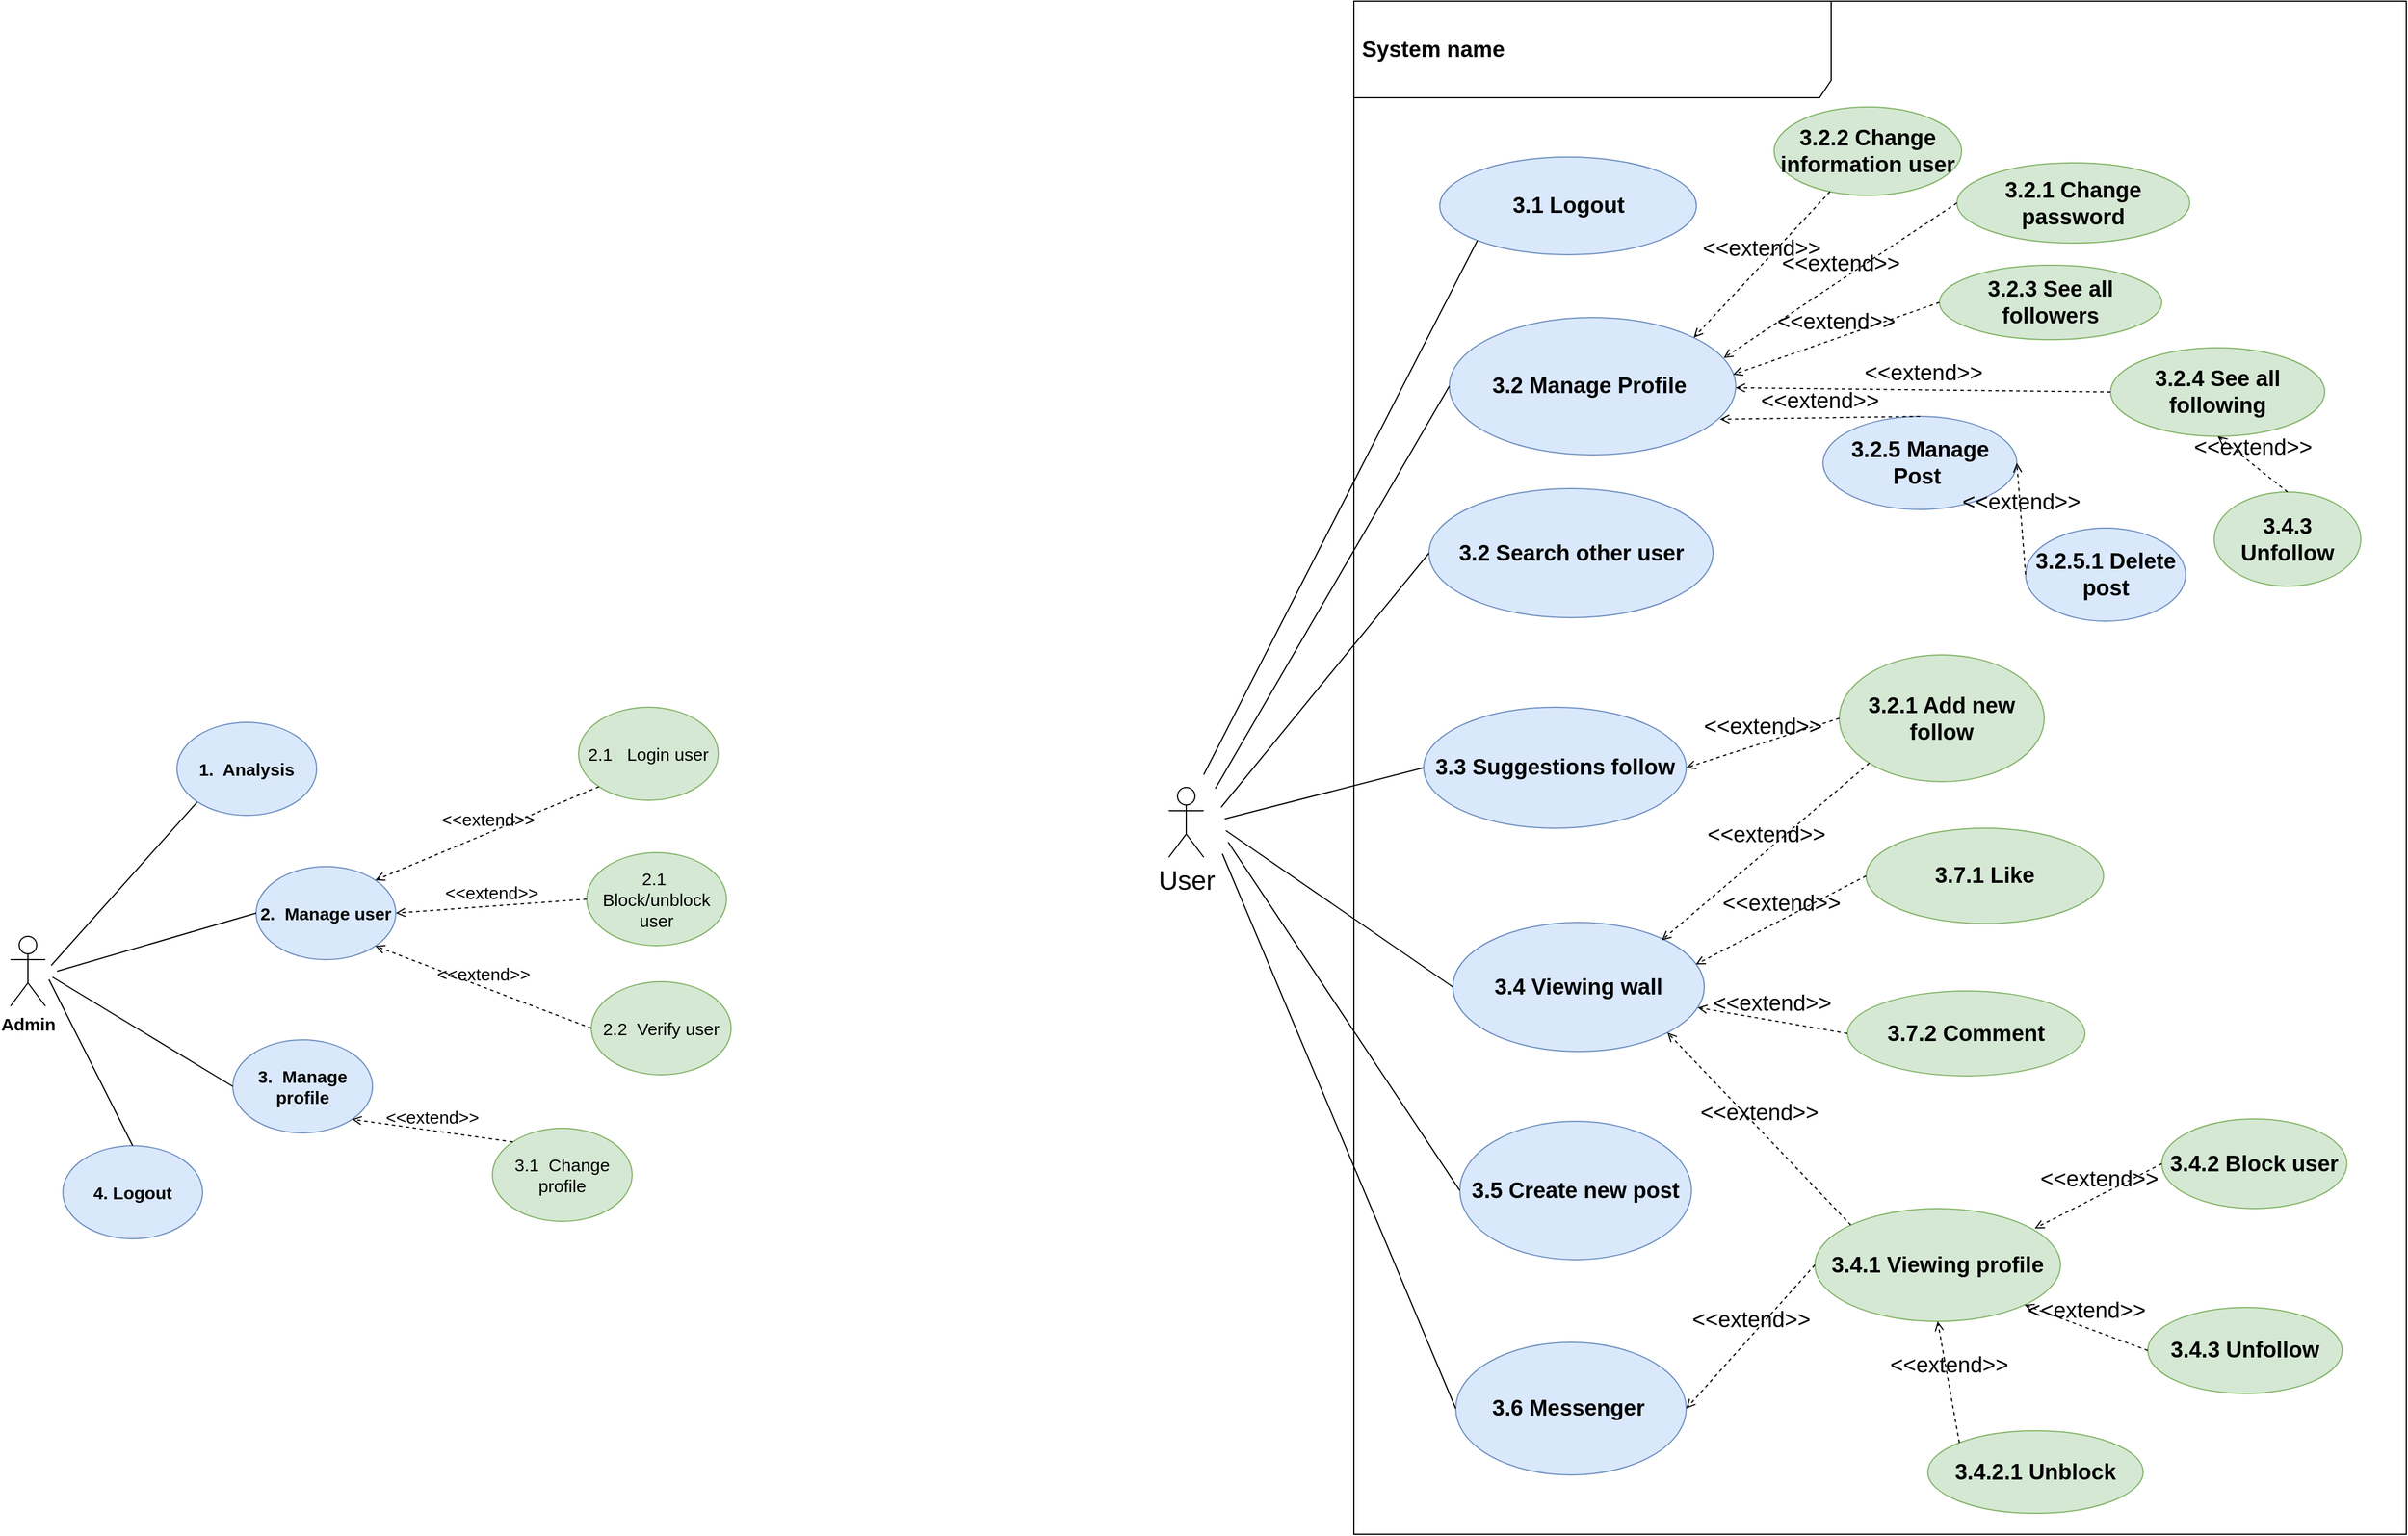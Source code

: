 <mxfile>
    <diagram id="n9lYHRW8GsoqBtt6Vcze" name="Page-1">
        <mxGraphModel dx="3223" dy="2147" grid="0" gridSize="10" guides="1" tooltips="1" connect="1" arrows="1" fold="1" page="1" pageScale="1" pageWidth="827" pageHeight="583" math="0" shadow="0">
            <root>
                <mxCell id="0"/>
                <mxCell id="1" parent="0"/>
                <mxCell id="67" value="&lt;b&gt;Admin&lt;/b&gt;" style="shape=umlActor;verticalLabelPosition=bottom;verticalAlign=top;html=1;outlineConnect=0;fontSize=15;" parent="1" vertex="1">
                    <mxGeometry x="-704" y="257" width="30" height="60" as="geometry"/>
                </mxCell>
                <mxCell id="75" style="edgeStyle=none;html=1;exitX=0;exitY=1;exitDx=0;exitDy=0;endArrow=none;endFill=0;fontSize=15;" parent="1" source="72" edge="1">
                    <mxGeometry relative="1" as="geometry">
                        <mxPoint x="-574.0" y="287" as="sourcePoint"/>
                        <mxPoint x="-669" y="282" as="targetPoint"/>
                    </mxGeometry>
                </mxCell>
                <mxCell id="70" value="2.&amp;nbsp; Manage user" style="ellipse;whiteSpace=wrap;html=1;fillColor=#dae8fc;strokeColor=#6c8ebf;fontSize=15;fontStyle=1" parent="1" vertex="1">
                    <mxGeometry x="-493" y="197" width="120" height="80" as="geometry"/>
                </mxCell>
                <mxCell id="71" value="3.&amp;nbsp; Manage profile" style="ellipse;whiteSpace=wrap;html=1;fillColor=#dae8fc;strokeColor=#6c8ebf;fontSize=15;fontStyle=1" parent="1" vertex="1">
                    <mxGeometry x="-513" y="346" width="120" height="80" as="geometry"/>
                </mxCell>
                <mxCell id="72" value="1.&amp;nbsp; Analysis" style="ellipse;whiteSpace=wrap;html=1;fillColor=#dae8fc;strokeColor=#6c8ebf;fontSize=15;fontStyle=1" parent="1" vertex="1">
                    <mxGeometry x="-561" y="73" width="120" height="80" as="geometry"/>
                </mxCell>
                <mxCell id="73" value="4. Logout" style="ellipse;whiteSpace=wrap;html=1;fillColor=#dae8fc;strokeColor=#6c8ebf;fontSize=15;fontStyle=1" parent="1" vertex="1">
                    <mxGeometry x="-659" y="437" width="120" height="80" as="geometry"/>
                </mxCell>
                <mxCell id="82" value="2.1&amp;nbsp; Block/unblock user" style="ellipse;whiteSpace=wrap;html=1;fillColor=#d5e8d4;strokeColor=#82b366;fontSize=15;" parent="1" vertex="1">
                    <mxGeometry x="-209" y="185" width="120" height="80" as="geometry"/>
                </mxCell>
                <mxCell id="83" value="2.2&amp;nbsp; Verify user" style="ellipse;whiteSpace=wrap;html=1;fillColor=#d5e8d4;strokeColor=#82b366;fontSize=15;" parent="1" vertex="1">
                    <mxGeometry x="-205" y="296" width="120" height="80" as="geometry"/>
                </mxCell>
                <mxCell id="84" value="&amp;lt;&amp;lt;extend&amp;gt;&amp;gt;" style="html=1;verticalAlign=bottom;labelBackgroundColor=none;endArrow=open;endFill=0;dashed=1;exitX=0;exitY=0.5;exitDx=0;exitDy=0;entryX=1;entryY=0.5;entryDx=0;entryDy=0;fontSize=15;" parent="1" source="82" target="70" edge="1">
                    <mxGeometry width="160" relative="1" as="geometry">
                        <mxPoint x="-374" y="367" as="sourcePoint"/>
                        <mxPoint x="-461.574" y="398.716" as="targetPoint"/>
                    </mxGeometry>
                </mxCell>
                <mxCell id="85" value="&amp;lt;&amp;lt;extend&amp;gt;&amp;gt;" style="html=1;verticalAlign=bottom;labelBackgroundColor=none;endArrow=open;endFill=0;dashed=1;exitX=0;exitY=0.5;exitDx=0;exitDy=0;entryX=1;entryY=1;entryDx=0;entryDy=0;fontSize=15;" parent="1" source="83" target="70" edge="1">
                    <mxGeometry width="160" relative="1" as="geometry">
                        <mxPoint x="-164" y="327" as="sourcePoint"/>
                        <mxPoint x="-254" y="367" as="targetPoint"/>
                    </mxGeometry>
                </mxCell>
                <mxCell id="86" value="3.1&amp;nbsp; Change profile" style="ellipse;whiteSpace=wrap;html=1;fillColor=#d5e8d4;strokeColor=#82b366;fontSize=15;" parent="1" vertex="1">
                    <mxGeometry x="-290" y="422" width="120" height="80" as="geometry"/>
                </mxCell>
                <mxCell id="87" value="&amp;lt;&amp;lt;extend&amp;gt;&amp;gt;" style="html=1;verticalAlign=bottom;labelBackgroundColor=none;endArrow=open;endFill=0;dashed=1;exitX=0;exitY=0;exitDx=0;exitDy=0;entryX=1;entryY=1;entryDx=0;entryDy=0;fontSize=15;" parent="1" source="86" target="71" edge="1">
                    <mxGeometry width="160" relative="1" as="geometry">
                        <mxPoint x="-386.426" y="468.716" as="sourcePoint"/>
                        <mxPoint x="-461.574" y="455.284" as="targetPoint"/>
                    </mxGeometry>
                </mxCell>
                <mxCell id="88" value="2.1&amp;nbsp; &amp;nbsp;Login user" style="ellipse;whiteSpace=wrap;html=1;fillColor=#d5e8d4;strokeColor=#82b366;fontSize=15;" parent="1" vertex="1">
                    <mxGeometry x="-216" y="60" width="120" height="80" as="geometry"/>
                </mxCell>
                <mxCell id="89" value="&amp;lt;&amp;lt;extend&amp;gt;&amp;gt;" style="html=1;verticalAlign=bottom;labelBackgroundColor=none;endArrow=open;endFill=0;dashed=1;exitX=0;exitY=1;exitDx=0;exitDy=0;entryX=1;entryY=0;entryDx=0;entryDy=0;fontSize=15;" parent="1" source="88" target="70" edge="1">
                    <mxGeometry width="160" relative="1" as="geometry">
                        <mxPoint x="-164" y="327" as="sourcePoint"/>
                        <mxPoint x="-254" y="367" as="targetPoint"/>
                    </mxGeometry>
                </mxCell>
                <mxCell id="92" style="edgeStyle=none;html=1;exitX=0;exitY=0.5;exitDx=0;exitDy=0;endArrow=none;endFill=0;fontSize=15;" parent="1" source="70" edge="1">
                    <mxGeometry relative="1" as="geometry">
                        <mxPoint x="-533.426" y="151.284" as="sourcePoint"/>
                        <mxPoint x="-664" y="287" as="targetPoint"/>
                    </mxGeometry>
                </mxCell>
                <mxCell id="93" style="edgeStyle=none;html=1;exitX=0;exitY=0.5;exitDx=0;exitDy=0;endArrow=none;endFill=0;fontSize=15;" parent="1" source="71" edge="1">
                    <mxGeometry relative="1" as="geometry">
                        <mxPoint x="-523.426" y="161.284" as="sourcePoint"/>
                        <mxPoint x="-668" y="292" as="targetPoint"/>
                    </mxGeometry>
                </mxCell>
                <mxCell id="94" style="edgeStyle=none;html=1;exitX=0.5;exitY=0;exitDx=0;exitDy=0;endArrow=none;endFill=0;fontSize=15;" parent="1" source="73" edge="1">
                    <mxGeometry relative="1" as="geometry">
                        <mxPoint x="-513.426" y="171.284" as="sourcePoint"/>
                        <mxPoint x="-671" y="294" as="targetPoint"/>
                    </mxGeometry>
                </mxCell>
                <mxCell id="95" value="&lt;font style=&quot;font-size: 19px;&quot;&gt;System name&lt;/font&gt;" style="shape=umlFrame;whiteSpace=wrap;html=1;width=410;height=83;boundedLbl=1;verticalAlign=middle;align=left;spacingLeft=5;fontSize=19;fontStyle=1" parent="1" vertex="1">
                    <mxGeometry x="450" y="-547" width="904" height="1318" as="geometry"/>
                </mxCell>
                <mxCell id="96" value="User" style="shape=umlActor;verticalLabelPosition=bottom;verticalAlign=top;html=1;outlineConnect=0;fontSize=23;" parent="1" vertex="1">
                    <mxGeometry x="291" y="129" width="30" height="60" as="geometry"/>
                </mxCell>
                <mxCell id="98" value="&lt;b style=&quot;font-size: 19px;&quot;&gt;3.2 Manage Profile&amp;nbsp;&lt;/b&gt;" style="ellipse;whiteSpace=wrap;html=1;fillColor=#dae8fc;strokeColor=#6c8ebf;fontSize=19;" parent="1" vertex="1">
                    <mxGeometry x="532" y="-275" width="246" height="118" as="geometry"/>
                </mxCell>
                <mxCell id="99" value="&lt;b style=&quot;font-size: 19px;&quot;&gt;3.2.5 Manage Post&amp;nbsp;&lt;/b&gt;" style="ellipse;whiteSpace=wrap;html=1;fillColor=#dae8fc;strokeColor=#6c8ebf;fontSize=19;" parent="1" vertex="1">
                    <mxGeometry x="853" y="-190" width="166.5" height="80" as="geometry"/>
                </mxCell>
                <mxCell id="100" value="&amp;lt;&amp;lt;extend&amp;gt;&amp;gt;" style="html=1;verticalAlign=bottom;labelBackgroundColor=none;endArrow=open;endFill=0;dashed=1;entryX=0.945;entryY=0.741;entryDx=0;entryDy=0;exitX=0.5;exitY=0;exitDx=0;exitDy=0;entryPerimeter=0;fontSize=19;" parent="1" source="99" target="98" edge="1">
                    <mxGeometry width="160" relative="1" as="geometry">
                        <mxPoint x="908.574" y="313.716" as="sourcePoint"/>
                        <mxPoint x="711" y="192" as="targetPoint"/>
                    </mxGeometry>
                </mxCell>
                <mxCell id="101" value="&lt;b style=&quot;font-size: 19px;&quot;&gt;3.2.5.1 Delete post&lt;/b&gt;" style="ellipse;whiteSpace=wrap;html=1;fillColor=#dae8fc;strokeColor=#6c8ebf;fontSize=19;" parent="1" vertex="1">
                    <mxGeometry x="1027" y="-94" width="137.5" height="80" as="geometry"/>
                </mxCell>
                <mxCell id="102" value="&amp;lt;&amp;lt;extend&amp;gt;&amp;gt;" style="html=1;verticalAlign=bottom;labelBackgroundColor=none;endArrow=open;endFill=0;dashed=1;entryX=1;entryY=0.5;entryDx=0;entryDy=0;exitX=0;exitY=0.5;exitDx=0;exitDy=0;fontSize=19;" parent="1" source="101" target="99" edge="1">
                    <mxGeometry width="160" relative="1" as="geometry">
                        <mxPoint x="921.574" y="346.436" as="sourcePoint"/>
                        <mxPoint x="746.426" y="333.004" as="targetPoint"/>
                    </mxGeometry>
                </mxCell>
                <mxCell id="104" value="&lt;b style=&quot;font-size: 19px;&quot;&gt;3.2.1 Change password&lt;/b&gt;" style="ellipse;whiteSpace=wrap;html=1;fillColor=#d5e8d4;strokeColor=#82b366;fontSize=19;" parent="1" vertex="1">
                    <mxGeometry x="968" y="-408" width="200" height="69" as="geometry"/>
                </mxCell>
                <mxCell id="105" value="&lt;b style=&quot;font-size: 19px;&quot;&gt;3.2.2 Change information user&lt;/b&gt;" style="ellipse;whiteSpace=wrap;html=1;fillColor=#d5e8d4;strokeColor=#82b366;fontSize=19;" parent="1" vertex="1">
                    <mxGeometry x="811" y="-456" width="161" height="76" as="geometry"/>
                </mxCell>
                <mxCell id="106" value="&lt;b style=&quot;font-size: 19px;&quot;&gt;3.2.3 See all followers&lt;/b&gt;" style="ellipse;whiteSpace=wrap;html=1;fillColor=#d5e8d4;strokeColor=#82b366;fontSize=19;" parent="1" vertex="1">
                    <mxGeometry x="953" y="-320" width="191" height="64" as="geometry"/>
                </mxCell>
                <mxCell id="107" value="&lt;b style=&quot;font-size: 19px;&quot;&gt;3.2.4 See all following&lt;/b&gt;" style="ellipse;whiteSpace=wrap;html=1;fillColor=#d5e8d4;strokeColor=#82b366;fontSize=19;" parent="1" vertex="1">
                    <mxGeometry x="1100" y="-249" width="184" height="76" as="geometry"/>
                </mxCell>
                <mxCell id="108" value="&lt;b style=&quot;font-size: 19px;&quot;&gt;3.4.3 Unfollow&lt;/b&gt;" style="ellipse;whiteSpace=wrap;html=1;fillColor=#d5e8d4;strokeColor=#82b366;fontSize=19;" parent="1" vertex="1">
                    <mxGeometry x="1189" y="-125" width="126" height="81" as="geometry"/>
                </mxCell>
                <mxCell id="109" value="&amp;lt;&amp;lt;extend&amp;gt;&amp;gt;" style="html=1;verticalAlign=bottom;labelBackgroundColor=none;endArrow=open;endFill=0;dashed=1;entryX=0.5;entryY=1;entryDx=0;entryDy=0;exitX=0.5;exitY=0;exitDx=0;exitDy=0;fontSize=19;" parent="1" source="108" target="107" edge="1">
                    <mxGeometry width="160" relative="1" as="geometry">
                        <mxPoint x="1142.96" y="68.04" as="sourcePoint"/>
                        <mxPoint x="1032.0" y="97" as="targetPoint"/>
                    </mxGeometry>
                </mxCell>
                <mxCell id="111" value="&amp;lt;&amp;lt;extend&amp;gt;&amp;gt;" style="html=1;verticalAlign=bottom;labelBackgroundColor=none;endArrow=open;endFill=0;dashed=1;entryX=1;entryY=0;entryDx=0;entryDy=0;fontSize=19;" parent="1" source="105" target="98" edge="1">
                    <mxGeometry width="160" relative="1" as="geometry">
                        <mxPoint x="939" y="-168" as="sourcePoint"/>
                        <mxPoint x="865" y="-275" as="targetPoint"/>
                    </mxGeometry>
                </mxCell>
                <mxCell id="112" value="&amp;lt;&amp;lt;extend&amp;gt;&amp;gt;" style="html=1;verticalAlign=bottom;labelBackgroundColor=none;endArrow=open;endFill=0;dashed=1;exitX=0;exitY=0.5;exitDx=0;exitDy=0;entryX=0.958;entryY=0.295;entryDx=0;entryDy=0;entryPerimeter=0;fontSize=19;" parent="1" source="104" target="98" edge="1">
                    <mxGeometry width="160" relative="1" as="geometry">
                        <mxPoint x="1191.045" y="-422.96" as="sourcePoint"/>
                        <mxPoint x="863" y="-276" as="targetPoint"/>
                    </mxGeometry>
                </mxCell>
                <mxCell id="113" value="&amp;lt;&amp;lt;extend&amp;gt;&amp;gt;" style="html=1;verticalAlign=bottom;labelBackgroundColor=none;endArrow=open;endFill=0;dashed=1;exitX=0;exitY=0.5;exitDx=0;exitDy=0;entryX=0.991;entryY=0.415;entryDx=0;entryDy=0;fontSize=19;entryPerimeter=0;" parent="1" source="106" target="98" edge="1">
                    <mxGeometry width="160" relative="1" as="geometry">
                        <mxPoint x="1183" y="-317" as="sourcePoint"/>
                        <mxPoint x="873" y="-266" as="targetPoint"/>
                    </mxGeometry>
                </mxCell>
                <mxCell id="114" value="&amp;lt;&amp;lt;extend&amp;gt;&amp;gt;" style="html=1;verticalAlign=bottom;labelBackgroundColor=none;endArrow=open;endFill=0;dashed=1;exitX=0;exitY=0.5;exitDx=0;exitDy=0;fontSize=19;" parent="1" source="107" target="98" edge="1">
                    <mxGeometry width="160" relative="1" as="geometry">
                        <mxPoint x="1203.0" y="-303" as="sourcePoint"/>
                        <mxPoint x="967.0" y="-340" as="targetPoint"/>
                    </mxGeometry>
                </mxCell>
                <mxCell id="115" value="&lt;b style=&quot;font-size: 19px;&quot;&gt;3.2 Search other user&lt;/b&gt;" style="ellipse;whiteSpace=wrap;html=1;fillColor=#dae8fc;strokeColor=#6c8ebf;fontSize=19;" parent="1" vertex="1">
                    <mxGeometry x="514.5" y="-128" width="244" height="111" as="geometry"/>
                </mxCell>
                <mxCell id="116" value="&lt;b style=&quot;font-size: 19px;&quot;&gt;3.1 Logout&lt;/b&gt;" style="ellipse;whiteSpace=wrap;html=1;fillColor=#dae8fc;strokeColor=#6c8ebf;fontSize=19;" parent="1" vertex="1">
                    <mxGeometry x="523.75" y="-413" width="220.5" height="84" as="geometry"/>
                </mxCell>
                <mxCell id="119" value="&lt;b style=&quot;font-size: 19px;&quot;&gt;3.4 Viewing wall&lt;/b&gt;" style="ellipse;whiteSpace=wrap;html=1;fillColor=#dae8fc;strokeColor=#6c8ebf;fontSize=19;" parent="1" vertex="1">
                    <mxGeometry x="535" y="245" width="216" height="111" as="geometry"/>
                </mxCell>
                <mxCell id="120" value="&lt;b style=&quot;font-size: 19px;&quot;&gt;3.6 Messenger&amp;nbsp;&lt;/b&gt;" style="ellipse;whiteSpace=wrap;html=1;fillColor=#dae8fc;strokeColor=#6c8ebf;fontSize=19;" parent="1" vertex="1">
                    <mxGeometry x="537.5" y="606" width="198" height="114" as="geometry"/>
                </mxCell>
                <mxCell id="122" value="&lt;b style=&quot;font-size: 19px;&quot;&gt;3.2.1 Add new follow&lt;/b&gt;" style="ellipse;whiteSpace=wrap;html=1;fillColor=#d5e8d4;strokeColor=#82b366;fontSize=19;" parent="1" vertex="1">
                    <mxGeometry x="867" y="15" width="176" height="109" as="geometry"/>
                </mxCell>
                <mxCell id="123" value="&lt;b style=&quot;font-size: 19px;&quot;&gt;3.3 Suggestions follow&lt;/b&gt;" style="ellipse;whiteSpace=wrap;html=1;fillColor=#dae8fc;strokeColor=#6c8ebf;fontSize=19;" parent="1" vertex="1">
                    <mxGeometry x="510" y="60" width="225.5" height="104" as="geometry"/>
                </mxCell>
                <mxCell id="124" value="&lt;b style=&quot;font-size: 19px;&quot;&gt;3.5 Create new post&lt;/b&gt;" style="ellipse;whiteSpace=wrap;html=1;fillColor=#dae8fc;strokeColor=#6c8ebf;fontSize=19;" parent="1" vertex="1">
                    <mxGeometry x="541" y="416" width="199" height="119" as="geometry"/>
                </mxCell>
                <mxCell id="129" value="&amp;lt;&amp;lt;extend&amp;gt;&amp;gt;" style="html=1;verticalAlign=bottom;labelBackgroundColor=none;endArrow=open;endFill=0;dashed=1;entryX=1;entryY=0.5;entryDx=0;entryDy=0;fontSize=19;exitX=0;exitY=0.5;exitDx=0;exitDy=0;" parent="1" source="122" target="123" edge="1">
                    <mxGeometry width="160" relative="1" as="geometry">
                        <mxPoint x="1057" y="-78" as="sourcePoint"/>
                        <mxPoint x="1032" y="-174" as="targetPoint"/>
                    </mxGeometry>
                </mxCell>
                <mxCell id="130" value="&lt;b style=&quot;font-size: 19px;&quot;&gt;3.4.1 Viewing profile&lt;/b&gt;" style="ellipse;whiteSpace=wrap;html=1;fillColor=#d5e8d4;strokeColor=#82b366;fontSize=19;" parent="1" vertex="1">
                    <mxGeometry x="846" y="491" width="211" height="97" as="geometry"/>
                </mxCell>
                <mxCell id="131" value="&lt;b style=&quot;font-size: 19px;&quot;&gt;3.4.2 Block user&lt;/b&gt;" style="ellipse;whiteSpace=wrap;html=1;fillColor=#d5e8d4;strokeColor=#82b366;fontSize=19;" parent="1" vertex="1">
                    <mxGeometry x="1144" y="414" width="159" height="77" as="geometry"/>
                </mxCell>
                <mxCell id="132" value="&lt;b style=&quot;font-size: 19px;&quot;&gt;3.4.3 Unfollow&lt;/b&gt;" style="ellipse;whiteSpace=wrap;html=1;fillColor=#d5e8d4;strokeColor=#82b366;fontSize=19;" parent="1" vertex="1">
                    <mxGeometry x="1132" y="576" width="167" height="74" as="geometry"/>
                </mxCell>
                <mxCell id="133" value="&lt;b style=&quot;font-size: 19px;&quot;&gt;3.4.2.1 Unblock&lt;/b&gt;" style="ellipse;whiteSpace=wrap;html=1;fillColor=#d5e8d4;strokeColor=#82b366;fontSize=19;" parent="1" vertex="1">
                    <mxGeometry x="943" y="682" width="185" height="71" as="geometry"/>
                </mxCell>
                <mxCell id="134" value="&lt;b style=&quot;font-size: 19px;&quot;&gt;3.7.1 Like&lt;/b&gt;" style="ellipse;whiteSpace=wrap;html=1;fillColor=#d5e8d4;strokeColor=#82b366;fontSize=19;" parent="1" vertex="1">
                    <mxGeometry x="890" y="164" width="204" height="82" as="geometry"/>
                </mxCell>
                <mxCell id="135" value="&lt;b style=&quot;font-size: 19px;&quot;&gt;3.7.2 Comment&lt;/b&gt;" style="ellipse;whiteSpace=wrap;html=1;fillColor=#d5e8d4;strokeColor=#82b366;fontSize=19;" parent="1" vertex="1">
                    <mxGeometry x="874" y="304" width="204" height="73" as="geometry"/>
                </mxCell>
                <mxCell id="136" value="&amp;lt;&amp;lt;extend&amp;gt;&amp;gt;" style="html=1;verticalAlign=bottom;labelBackgroundColor=none;endArrow=open;endFill=0;dashed=1;fontSize=19;exitX=0;exitY=0.5;exitDx=0;exitDy=0;entryX=0.895;entryY=0.176;entryDx=0;entryDy=0;entryPerimeter=0;" parent="1" source="131" target="130" edge="1">
                    <mxGeometry width="160" relative="1" as="geometry">
                        <mxPoint x="1162" y="483" as="sourcePoint"/>
                        <mxPoint x="1065" y="493" as="targetPoint"/>
                    </mxGeometry>
                </mxCell>
                <mxCell id="137" value="&amp;lt;&amp;lt;extend&amp;gt;&amp;gt;" style="html=1;verticalAlign=bottom;labelBackgroundColor=none;endArrow=open;endFill=0;dashed=1;fontSize=19;exitX=0;exitY=0.5;exitDx=0;exitDy=0;entryX=1;entryY=1;entryDx=0;entryDy=0;" parent="1" source="132" target="130" edge="1">
                    <mxGeometry width="160" relative="1" as="geometry">
                        <mxPoint x="1180" y="488" as="sourcePoint"/>
                        <mxPoint x="1083" y="498" as="targetPoint"/>
                    </mxGeometry>
                </mxCell>
                <mxCell id="138" value="&amp;lt;&amp;lt;extend&amp;gt;&amp;gt;" style="html=1;verticalAlign=bottom;labelBackgroundColor=none;endArrow=open;endFill=0;dashed=1;fontSize=19;exitX=0;exitY=0;exitDx=0;exitDy=0;entryX=0.5;entryY=1;entryDx=0;entryDy=0;" parent="1" source="133" target="130" edge="1">
                    <mxGeometry width="160" relative="1" as="geometry">
                        <mxPoint x="1186.0" y="520" as="sourcePoint"/>
                        <mxPoint x="1086.316" y="473.783" as="targetPoint"/>
                    </mxGeometry>
                </mxCell>
                <mxCell id="139" value="&amp;lt;&amp;lt;extend&amp;gt;&amp;gt;" style="html=1;verticalAlign=bottom;labelBackgroundColor=none;endArrow=open;endFill=0;dashed=1;fontSize=19;exitX=0;exitY=0.5;exitDx=0;exitDy=0;entryX=1;entryY=0.5;entryDx=0;entryDy=0;" parent="1" source="130" target="120" edge="1">
                    <mxGeometry width="160" relative="1" as="geometry">
                        <mxPoint x="1182.0" y="633" as="sourcePoint"/>
                        <mxPoint x="1065.077" y="486.35" as="targetPoint"/>
                    </mxGeometry>
                </mxCell>
                <mxCell id="140" value="&amp;lt;&amp;lt;extend&amp;gt;&amp;gt;" style="html=1;verticalAlign=bottom;labelBackgroundColor=none;endArrow=open;endFill=0;dashed=1;exitX=0;exitY=0.5;exitDx=0;exitDy=0;fontSize=19;" parent="1" source="135" target="119" edge="1">
                    <mxGeometry width="160" relative="1" as="geometry">
                        <mxPoint x="1216" y="403" as="sourcePoint"/>
                        <mxPoint x="1111.426" y="497.716" as="targetPoint"/>
                    </mxGeometry>
                </mxCell>
                <mxCell id="142" value="&amp;lt;&amp;lt;extend&amp;gt;&amp;gt;" style="html=1;verticalAlign=bottom;labelBackgroundColor=none;endArrow=open;endFill=0;dashed=1;exitX=0;exitY=0;exitDx=0;exitDy=0;fontSize=19;entryX=1;entryY=1;entryDx=0;entryDy=0;" parent="1" source="130" target="119" edge="1">
                    <mxGeometry width="160" relative="1" as="geometry">
                        <mxPoint x="910.0" y="376" as="sourcePoint"/>
                        <mxPoint x="1029.0" y="349" as="targetPoint"/>
                    </mxGeometry>
                </mxCell>
                <mxCell id="143" value="&amp;lt;&amp;lt;extend&amp;gt;&amp;gt;" style="html=1;verticalAlign=bottom;labelBackgroundColor=none;endArrow=open;endFill=0;dashed=1;exitX=0;exitY=1;exitDx=0;exitDy=0;fontSize=19;entryX=0.831;entryY=0.138;entryDx=0;entryDy=0;entryPerimeter=0;" parent="1" source="122" target="119" edge="1">
                    <mxGeometry width="160" relative="1" as="geometry">
                        <mxPoint x="882.426" y="337.716" as="sourcePoint"/>
                        <mxPoint x="1042" y="263" as="targetPoint"/>
                    </mxGeometry>
                </mxCell>
                <mxCell id="149" value="" style="endArrow=none;html=1;fontSize=19;entryX=0;entryY=0.5;entryDx=0;entryDy=0;" parent="1" target="123" edge="1">
                    <mxGeometry width="50" height="50" relative="1" as="geometry">
                        <mxPoint x="339" y="156" as="sourcePoint"/>
                        <mxPoint x="348" y="249" as="targetPoint"/>
                    </mxGeometry>
                </mxCell>
                <mxCell id="150" value="" style="endArrow=none;html=1;fontSize=19;entryX=0;entryY=0.5;entryDx=0;entryDy=0;" parent="1" target="119" edge="1">
                    <mxGeometry width="50" height="50" relative="1" as="geometry">
                        <mxPoint x="340" y="166" as="sourcePoint"/>
                        <mxPoint x="524.5" y="77.0" as="targetPoint"/>
                    </mxGeometry>
                </mxCell>
                <mxCell id="151" value="" style="endArrow=none;html=1;fontSize=19;entryX=0;entryY=0.5;entryDx=0;entryDy=0;" parent="1" target="124" edge="1">
                    <mxGeometry width="50" height="50" relative="1" as="geometry">
                        <mxPoint x="342" y="176" as="sourcePoint"/>
                        <mxPoint x="534.5" y="87.0" as="targetPoint"/>
                    </mxGeometry>
                </mxCell>
                <mxCell id="152" value="" style="endArrow=none;html=1;fontSize=19;entryX=0;entryY=0.5;entryDx=0;entryDy=0;" parent="1" target="120" edge="1">
                    <mxGeometry width="50" height="50" relative="1" as="geometry">
                        <mxPoint x="337" y="186" as="sourcePoint"/>
                        <mxPoint x="544.5" y="97.0" as="targetPoint"/>
                    </mxGeometry>
                </mxCell>
                <mxCell id="153" value="" style="endArrow=none;html=1;fontSize=19;entryX=0;entryY=0.5;entryDx=0;entryDy=0;" parent="1" target="115" edge="1">
                    <mxGeometry width="50" height="50" relative="1" as="geometry">
                        <mxPoint x="336" y="146" as="sourcePoint"/>
                        <mxPoint x="554.5" y="107.0" as="targetPoint"/>
                    </mxGeometry>
                </mxCell>
                <mxCell id="154" value="" style="endArrow=none;html=1;fontSize=19;entryX=0;entryY=0.5;entryDx=0;entryDy=0;" parent="1" target="98" edge="1">
                    <mxGeometry width="50" height="50" relative="1" as="geometry">
                        <mxPoint x="331" y="130" as="sourcePoint"/>
                        <mxPoint x="564.5" y="117.0" as="targetPoint"/>
                    </mxGeometry>
                </mxCell>
                <mxCell id="155" value="" style="endArrow=none;html=1;fontSize=19;entryX=0;entryY=1;entryDx=0;entryDy=0;" parent="1" target="116" edge="1">
                    <mxGeometry width="50" height="50" relative="1" as="geometry">
                        <mxPoint x="321" y="118" as="sourcePoint"/>
                        <mxPoint x="574.5" y="127.0" as="targetPoint"/>
                    </mxGeometry>
                </mxCell>
                <mxCell id="156" value="&amp;lt;&amp;lt;extend&amp;gt;&amp;gt;" style="html=1;verticalAlign=bottom;labelBackgroundColor=none;endArrow=open;endFill=0;dashed=1;exitX=0;exitY=0.5;exitDx=0;exitDy=0;fontSize=19;entryX=0.966;entryY=0.326;entryDx=0;entryDy=0;entryPerimeter=0;" parent="1" source="134" target="119" edge="1">
                    <mxGeometry width="160" relative="1" as="geometry">
                        <mxPoint x="884.0" y="350.5" as="sourcePoint"/>
                        <mxPoint x="755.338" y="328.234" as="targetPoint"/>
                    </mxGeometry>
                </mxCell>
            </root>
        </mxGraphModel>
    </diagram>
</mxfile>